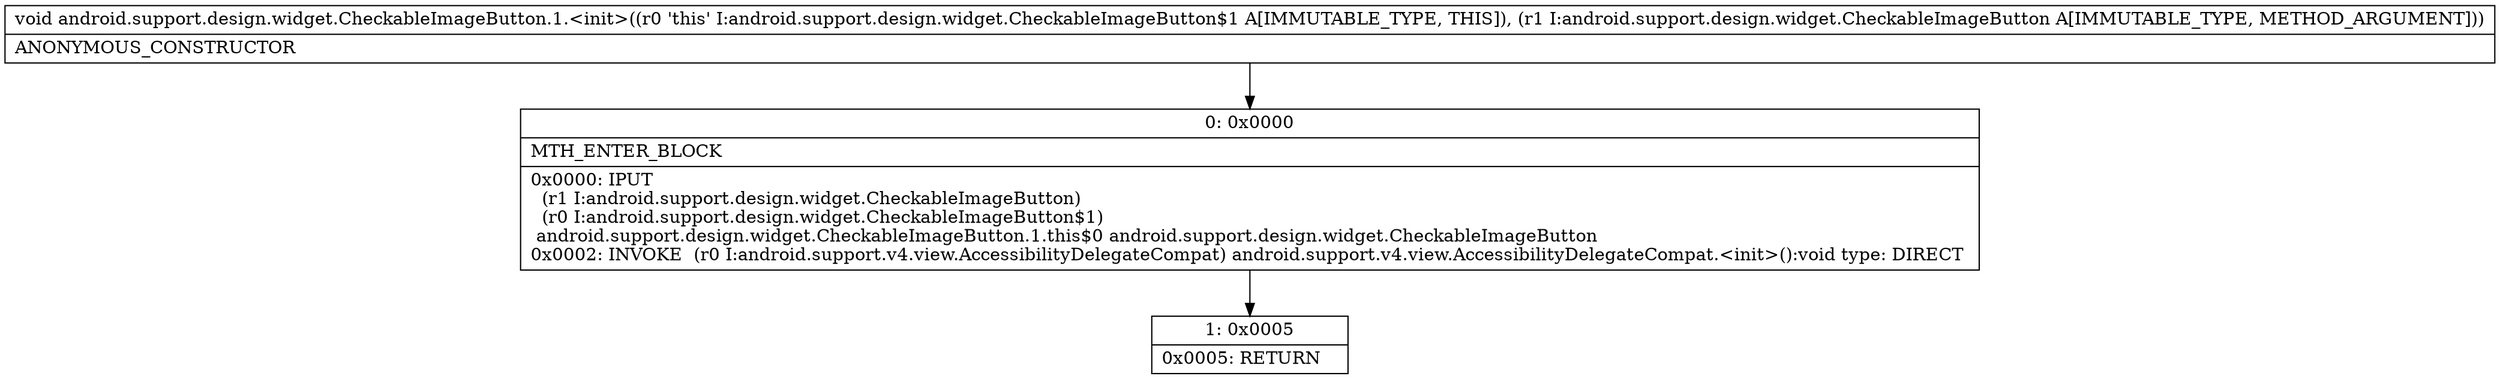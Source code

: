 digraph "CFG forandroid.support.design.widget.CheckableImageButton.1.\<init\>(Landroid\/support\/design\/widget\/CheckableImageButton;)V" {
Node_0 [shape=record,label="{0\:\ 0x0000|MTH_ENTER_BLOCK\l|0x0000: IPUT  \l  (r1 I:android.support.design.widget.CheckableImageButton)\l  (r0 I:android.support.design.widget.CheckableImageButton$1)\l android.support.design.widget.CheckableImageButton.1.this$0 android.support.design.widget.CheckableImageButton \l0x0002: INVOKE  (r0 I:android.support.v4.view.AccessibilityDelegateCompat) android.support.v4.view.AccessibilityDelegateCompat.\<init\>():void type: DIRECT \l}"];
Node_1 [shape=record,label="{1\:\ 0x0005|0x0005: RETURN   \l}"];
MethodNode[shape=record,label="{void android.support.design.widget.CheckableImageButton.1.\<init\>((r0 'this' I:android.support.design.widget.CheckableImageButton$1 A[IMMUTABLE_TYPE, THIS]), (r1 I:android.support.design.widget.CheckableImageButton A[IMMUTABLE_TYPE, METHOD_ARGUMENT]))  | ANONYMOUS_CONSTRUCTOR\l}"];
MethodNode -> Node_0;
Node_0 -> Node_1;
}

